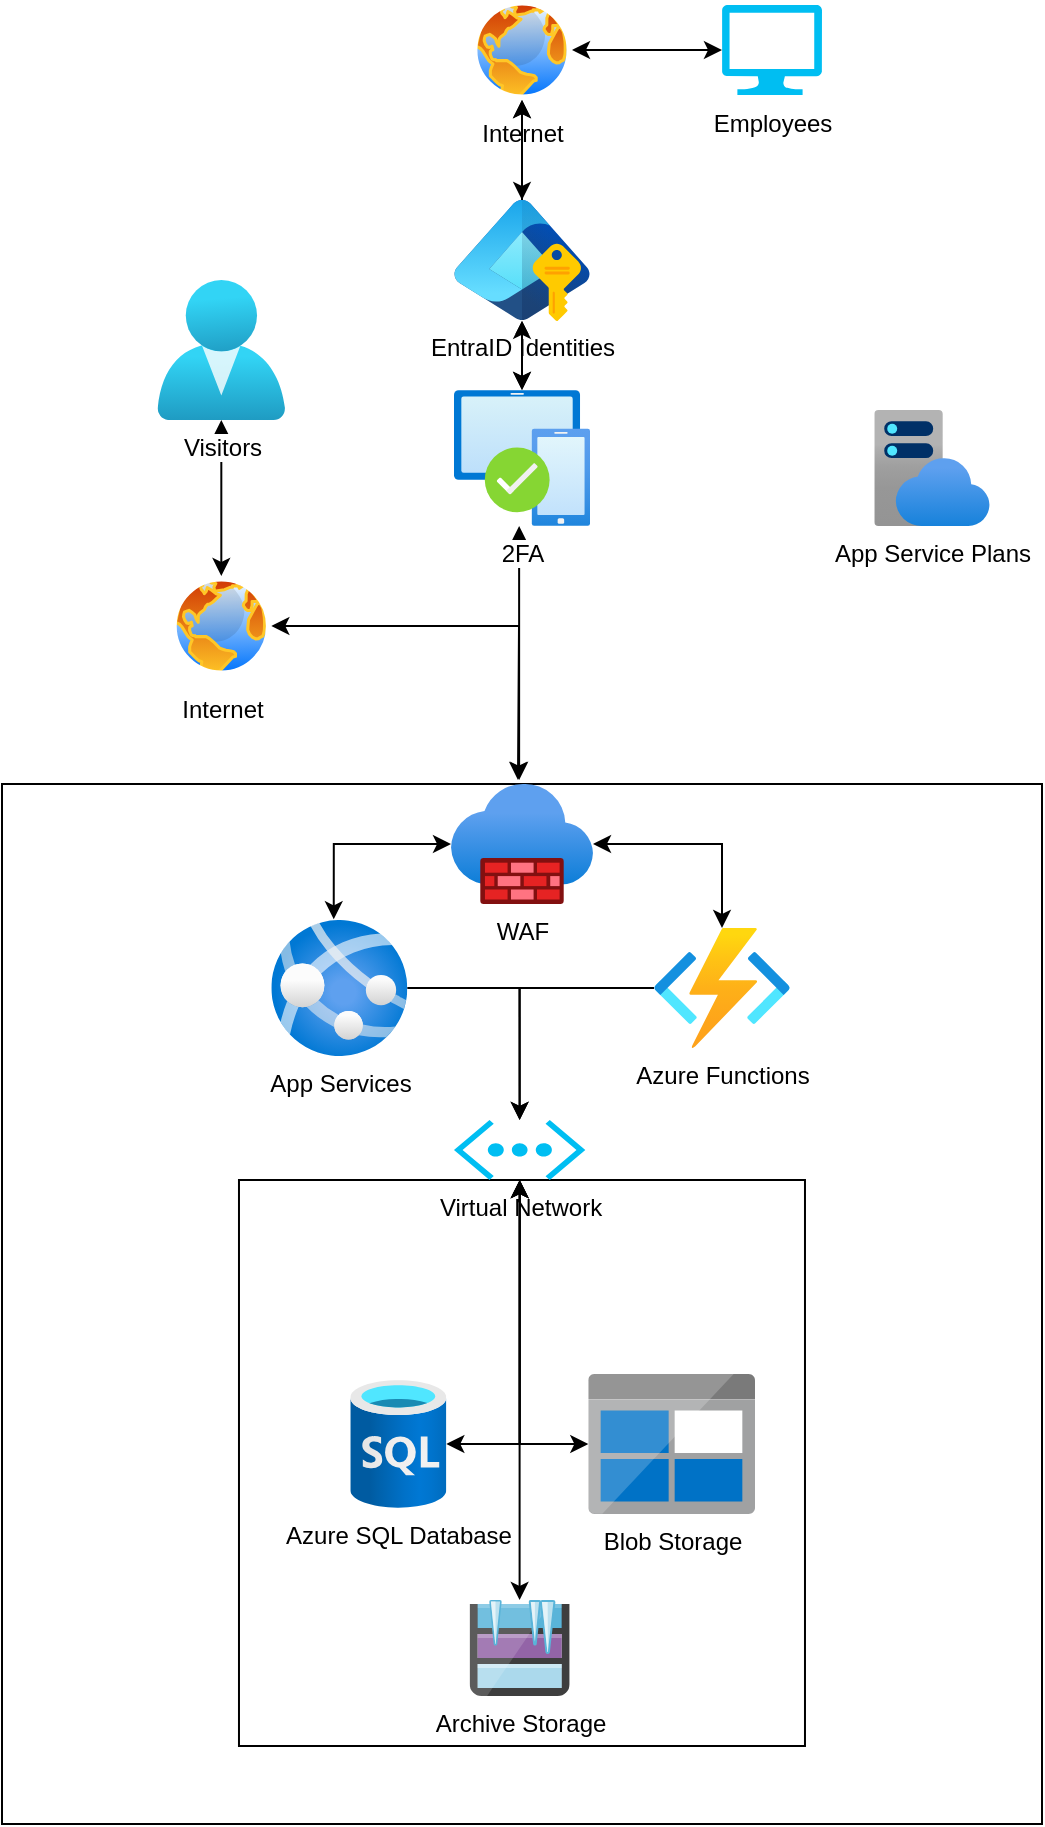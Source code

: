 <mxfile version="24.8.4">
  <diagram name="Σελίδα-1" id="R5R1LqHdFb_YcKPFQvaV">
    <mxGraphModel grid="1" page="1" gridSize="10" guides="1" tooltips="1" connect="1" arrows="1" fold="1" pageScale="1" pageWidth="827" pageHeight="1169" math="0" shadow="0">
      <root>
        <mxCell id="0" />
        <mxCell id="1" parent="0" />
        <mxCell id="xQYQkuUz87T9dujUKm1J-2" value="" style="whiteSpace=wrap;html=1;aspect=fixed;fillStyle=dashed;fillColor=none;" vertex="1" parent="1">
          <mxGeometry x="154" y="512" width="520" height="520" as="geometry" />
        </mxCell>
        <mxCell id="4DwRFRhf4yVtMLSK5ZwL-91" value="" style="whiteSpace=wrap;html=1;aspect=fixed;fillStyle=dashed;fillColor=none;" vertex="1" parent="1">
          <mxGeometry x="272.49" y="710" width="283" height="283" as="geometry" />
        </mxCell>
        <mxCell id="xQYQkuUz87T9dujUKm1J-1" value="App Services" style="image;aspect=fixed;html=1;points=[];align=center;fontSize=12;image=img/lib/azure2/app_services/App_Services.svg;" vertex="1" parent="1">
          <mxGeometry x="288.66" y="580" width="68" height="68" as="geometry" />
        </mxCell>
        <mxCell id="xQYQkuUz87T9dujUKm1J-3" value="App Service Plans" style="image;aspect=fixed;html=1;points=[];align=center;fontSize=12;image=img/lib/azure2/app_services/App_Service_Plans.svg;" vertex="1" parent="1">
          <mxGeometry x="589.99" y="325" width="58" height="58" as="geometry" />
        </mxCell>
        <mxCell id="4DwRFRhf4yVtMLSK5ZwL-96" style="edgeStyle=orthogonalEdgeStyle;rounded=0;orthogonalLoop=1;jettySize=auto;html=1;startArrow=classic;startFill=1;" edge="1" parent="1" source="xQYQkuUz87T9dujUKm1J-7" target="X2yCROjixZcvzqsDBENi-22">
          <mxGeometry relative="1" as="geometry" />
        </mxCell>
        <mxCell id="xQYQkuUz87T9dujUKm1J-7" value="Blob Storage" style="image;sketch=0;aspect=fixed;html=1;points=[];align=center;fontSize=12;image=img/lib/mscae/BlobBlock.svg;" vertex="1" parent="1">
          <mxGeometry x="447.16" y="807" width="83.34" height="70" as="geometry" />
        </mxCell>
        <mxCell id="xQYQkuUz87T9dujUKm1J-5" value="Azure Functions" style="image;aspect=fixed;html=1;points=[];align=center;fontSize=12;image=img/lib/azure2/compute/Function_Apps.svg;" vertex="1" parent="1">
          <mxGeometry x="479.99" y="584" width="68" height="60" as="geometry" />
        </mxCell>
        <mxCell id="frYdqMMXHWX0znkMd9CF-19" style="edgeStyle=orthogonalEdgeStyle;rounded=0;orthogonalLoop=1;jettySize=auto;html=1;entryX=0.5;entryY=1;entryDx=0;entryDy=0;" edge="1" parent="1" source="xQYQkuUz87T9dujUKm1J-4" target="xQYQkuUz87T9dujUKm1J-10">
          <mxGeometry relative="1" as="geometry" />
        </mxCell>
        <mxCell id="4DwRFRhf4yVtMLSK5ZwL-105" value="" style="edgeStyle=orthogonalEdgeStyle;rounded=0;orthogonalLoop=1;jettySize=auto;html=1;startArrow=classic;startFill=1;" edge="1" parent="1" source="xQYQkuUz87T9dujUKm1J-4" target="EZizBpy8AoYRGC46wWAG-4">
          <mxGeometry relative="1" as="geometry" />
        </mxCell>
        <mxCell id="xQYQkuUz87T9dujUKm1J-4" value="EntraID Identities" style="image;aspect=fixed;html=1;points=[];align=center;fontSize=12;image=img/lib/azure2/identity/Entra_Managed_Identities.svg;" vertex="1" parent="1">
          <mxGeometry x="380" y="220" width="68" height="60.44" as="geometry" />
        </mxCell>
        <mxCell id="4DwRFRhf4yVtMLSK5ZwL-95" style="edgeStyle=orthogonalEdgeStyle;rounded=0;orthogonalLoop=1;jettySize=auto;html=1;startArrow=classic;startFill=1;" edge="1" parent="1" source="X2yCROjixZcvzqsDBENi-14" target="X2yCROjixZcvzqsDBENi-22">
          <mxGeometry relative="1" as="geometry" />
        </mxCell>
        <mxCell id="X2yCROjixZcvzqsDBENi-14" value="Azure SQL Database" style="image;aspect=fixed;html=1;points=[];align=center;fontSize=12;image=img/lib/azure2/databases/SQL_Database.svg;" vertex="1" parent="1">
          <mxGeometry x="328.16" y="810" width="48" height="64" as="geometry" />
        </mxCell>
        <mxCell id="xQYQkuUz87T9dujUKm1J-10" value="Internet" style="image;aspect=fixed;perimeter=ellipsePerimeter;html=1;align=center;shadow=0;dashed=0;spacingTop=3;image=img/lib/active_directory/internet_globe.svg;" vertex="1" parent="1">
          <mxGeometry x="389" y="120" width="50" height="50" as="geometry" />
        </mxCell>
        <mxCell id="4DwRFRhf4yVtMLSK5ZwL-85" value="WAF" style="image;aspect=fixed;html=1;points=[];align=center;fontSize=12;image=img/lib/azure2/networking/Firewalls.svg;" vertex="1" parent="1">
          <mxGeometry x="378.5" y="512" width="71" height="60" as="geometry" />
        </mxCell>
        <mxCell id="4DwRFRhf4yVtMLSK5ZwL-86" value="" style="edgeStyle=orthogonalEdgeStyle;rounded=0;orthogonalLoop=1;jettySize=auto;html=1;startArrow=classic;startFill=1;endArrow=classic;endFill=1;" edge="1" parent="1" source="xQYQkuUz87T9dujUKm1J-10" target="xQYQkuUz87T9dujUKm1J-4">
          <mxGeometry relative="1" as="geometry" />
        </mxCell>
        <mxCell id="4DwRFRhf4yVtMLSK5ZwL-88" style="edgeStyle=orthogonalEdgeStyle;rounded=0;orthogonalLoop=1;jettySize=auto;html=1;startArrow=classic;startFill=1;" edge="1" parent="1" source="4DwRFRhf4yVtMLSK5ZwL-85" target="xQYQkuUz87T9dujUKm1J-5">
          <mxGeometry relative="1" as="geometry">
            <mxPoint x="446.99" y="552" as="targetPoint" />
          </mxGeometry>
        </mxCell>
        <mxCell id="4DwRFRhf4yVtMLSK5ZwL-89" style="edgeStyle=orthogonalEdgeStyle;rounded=0;orthogonalLoop=1;jettySize=auto;html=1;entryX=0.459;entryY=-0.005;entryDx=0;entryDy=0;entryPerimeter=0;startArrow=classic;startFill=1;" edge="1" parent="1" source="4DwRFRhf4yVtMLSK5ZwL-85" target="xQYQkuUz87T9dujUKm1J-1">
          <mxGeometry relative="1" as="geometry" />
        </mxCell>
        <mxCell id="X2yCROjixZcvzqsDBENi-22" value="Virtual Network&lt;div&gt;&lt;br&gt;&lt;/div&gt;" style="verticalLabelPosition=bottom;html=1;verticalAlign=top;align=center;strokeColor=none;fillColor=#00BEF2;shape=mxgraph.azure.virtual_network;pointerEvents=1;" vertex="1" parent="1">
          <mxGeometry x="379.99" y="680" width="65.67" height="30" as="geometry" />
        </mxCell>
        <mxCell id="4DwRFRhf4yVtMLSK5ZwL-97" style="edgeStyle=orthogonalEdgeStyle;rounded=0;orthogonalLoop=1;jettySize=auto;html=1;exitX=0;exitY=0.5;exitDx=0;exitDy=0;exitPerimeter=0;entryX=1;entryY=0.5;entryDx=0;entryDy=0;startArrow=classic;startFill=1;" edge="1" parent="1" source="frYdqMMXHWX0znkMd9CF-17" target="xQYQkuUz87T9dujUKm1J-10">
          <mxGeometry relative="1" as="geometry" />
        </mxCell>
        <mxCell id="frYdqMMXHWX0znkMd9CF-17" value="Employees" style="verticalLabelPosition=bottom;html=1;verticalAlign=top;align=center;strokeColor=none;fillColor=#00BEF2;shape=mxgraph.azure.computer;pointerEvents=1;" vertex="1" parent="1">
          <mxGeometry x="513.99" y="122.5" width="50" height="45" as="geometry" />
        </mxCell>
        <mxCell id="4DwRFRhf4yVtMLSK5ZwL-104" style="edgeStyle=orthogonalEdgeStyle;rounded=0;orthogonalLoop=1;jettySize=auto;html=1;startArrow=classic;startFill=1;" edge="1" parent="1" source="EZizBpy8AoYRGC46wWAG-2" target="X2yCROjixZcvzqsDBENi-22">
          <mxGeometry relative="1" as="geometry" />
        </mxCell>
        <mxCell id="EZizBpy8AoYRGC46wWAG-2" value="Archive Storage" style="image;sketch=0;aspect=fixed;html=1;points=[];align=center;fontSize=12;image=img/lib/mscae/Archive_Storage.svg;" vertex="1" parent="1">
          <mxGeometry x="387.83" y="920" width="50" height="48" as="geometry" />
        </mxCell>
        <mxCell id="4DwRFRhf4yVtMLSK5ZwL-99" style="edgeStyle=orthogonalEdgeStyle;rounded=0;orthogonalLoop=1;jettySize=auto;html=1;startArrow=classic;startFill=1;" edge="1" parent="1" source="4DwRFRhf4yVtMLSK5ZwL-98">
          <mxGeometry relative="1" as="geometry">
            <mxPoint x="411.99" y="510" as="targetPoint" />
          </mxGeometry>
        </mxCell>
        <mxCell id="4DwRFRhf4yVtMLSK5ZwL-98" value="Internet" style="image;aspect=fixed;perimeter=ellipsePerimeter;html=1;align=center;shadow=0;dashed=0;spacingTop=3;image=img/lib/active_directory/internet_globe.svg;" vertex="1" parent="1">
          <mxGeometry x="238.66" y="408" width="50" height="50" as="geometry" />
        </mxCell>
        <mxCell id="4DwRFRhf4yVtMLSK5ZwL-101" style="edgeStyle=orthogonalEdgeStyle;rounded=0;orthogonalLoop=1;jettySize=auto;html=1;entryX=0.5;entryY=0;entryDx=0;entryDy=0;startArrow=classic;startFill=1;" edge="1" parent="1" source="4DwRFRhf4yVtMLSK5ZwL-100" target="4DwRFRhf4yVtMLSK5ZwL-98">
          <mxGeometry relative="1" as="geometry" />
        </mxCell>
        <mxCell id="4DwRFRhf4yVtMLSK5ZwL-100" value="Visitors" style="image;aspect=fixed;html=1;points=[];align=center;fontSize=12;image=img/lib/azure2/identity/Users.svg;" vertex="1" parent="1">
          <mxGeometry x="231.66" y="260" width="64" height="70" as="geometry" />
        </mxCell>
        <mxCell id="lHtf9mgvElAelnv6T5QU-14" value="" style="endArrow=classic;startArrow=classic;html=1;rounded=0;" edge="1" parent="1" source="EZizBpy8AoYRGC46wWAG-4" target="xQYQkuUz87T9dujUKm1J-4">
          <mxGeometry width="50" height="50" relative="1" as="geometry">
            <mxPoint x="409.99" y="510" as="sourcePoint" />
            <mxPoint x="449.99" y="290" as="targetPoint" />
          </mxGeometry>
        </mxCell>
        <mxCell id="4DwRFRhf4yVtMLSK5ZwL-107" style="edgeStyle=orthogonalEdgeStyle;rounded=0;orthogonalLoop=1;jettySize=auto;html=1;startArrow=classic;startFill=1;" edge="1" parent="1">
          <mxGeometry relative="1" as="geometry">
            <mxPoint x="412.58" y="510.0" as="targetPoint" />
            <mxPoint x="412.57" y="383" as="sourcePoint" />
          </mxGeometry>
        </mxCell>
        <mxCell id="EZizBpy8AoYRGC46wWAG-4" value="2FA" style="image;aspect=fixed;html=1;points=[];align=center;fontSize=12;image=img/lib/azure2/identity/Multi_Factor_Authentication.svg;" vertex="1" parent="1">
          <mxGeometry x="380.0" y="315" width="68" height="68" as="geometry" />
        </mxCell>
        <mxCell id="4DwRFRhf4yVtMLSK5ZwL-108" style="edgeStyle=orthogonalEdgeStyle;rounded=0;orthogonalLoop=1;jettySize=auto;html=1;entryX=0.5;entryY=0;entryDx=0;entryDy=0;entryPerimeter=0;" edge="1" parent="1" source="xQYQkuUz87T9dujUKm1J-5" target="X2yCROjixZcvzqsDBENi-22">
          <mxGeometry relative="1" as="geometry" />
        </mxCell>
        <mxCell id="frYdqMMXHWX0znkMd9CF-20" style="edgeStyle=orthogonalEdgeStyle;rounded=0;orthogonalLoop=1;jettySize=auto;html=1;entryX=0.5;entryY=0;entryDx=0;entryDy=0;entryPerimeter=0;" edge="1" parent="1" source="xQYQkuUz87T9dujUKm1J-1" target="X2yCROjixZcvzqsDBENi-22">
          <mxGeometry relative="1" as="geometry" />
        </mxCell>
      </root>
    </mxGraphModel>
  </diagram>
</mxfile>
